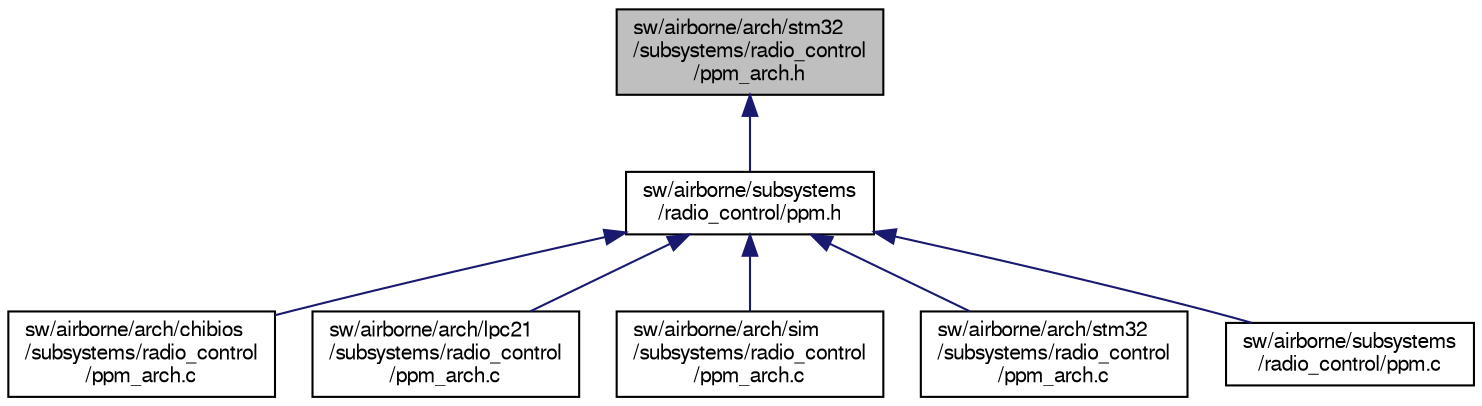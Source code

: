 digraph "sw/airborne/arch/stm32/subsystems/radio_control/ppm_arch.h"
{
  edge [fontname="FreeSans",fontsize="10",labelfontname="FreeSans",labelfontsize="10"];
  node [fontname="FreeSans",fontsize="10",shape=record];
  Node1 [label="sw/airborne/arch/stm32\l/subsystems/radio_control\l/ppm_arch.h",height=0.2,width=0.4,color="black", fillcolor="grey75", style="filled", fontcolor="black"];
  Node1 -> Node2 [dir="back",color="midnightblue",fontsize="10",style="solid",fontname="FreeSans"];
  Node2 [label="sw/airborne/subsystems\l/radio_control/ppm.h",height=0.2,width=0.4,color="black", fillcolor="white", style="filled",URL="$ppm_8h.html"];
  Node2 -> Node3 [dir="back",color="midnightblue",fontsize="10",style="solid",fontname="FreeSans"];
  Node3 [label="sw/airborne/arch/chibios\l/subsystems/radio_control\l/ppm_arch.c",height=0.2,width=0.4,color="black", fillcolor="white", style="filled",URL="$chibios_2subsystems_2radio__control_2ppm__arch_8c.html",tooltip="PPM interface between ChibiOS and Paparazzi. "];
  Node2 -> Node4 [dir="back",color="midnightblue",fontsize="10",style="solid",fontname="FreeSans"];
  Node4 [label="sw/airborne/arch/lpc21\l/subsystems/radio_control\l/ppm_arch.c",height=0.2,width=0.4,color="black", fillcolor="white", style="filled",URL="$lpc21_2subsystems_2radio__control_2ppm__arch_8c.html",tooltip="LPC21xx specific implementation for PPM radio control. "];
  Node2 -> Node5 [dir="back",color="midnightblue",fontsize="10",style="solid",fontname="FreeSans"];
  Node5 [label="sw/airborne/arch/sim\l/subsystems/radio_control\l/ppm_arch.c",height=0.2,width=0.4,color="black", fillcolor="white", style="filled",URL="$sim_2subsystems_2radio__control_2ppm__arch_8c.html",tooltip="PPM radio control, simulator specific. "];
  Node2 -> Node6 [dir="back",color="midnightblue",fontsize="10",style="solid",fontname="FreeSans"];
  Node6 [label="sw/airborne/arch/stm32\l/subsystems/radio_control\l/ppm_arch.c",height=0.2,width=0.4,color="black", fillcolor="white", style="filled",URL="$stm32_2subsystems_2radio__control_2ppm__arch_8c.html",tooltip="STM32 ppm decoder. "];
  Node2 -> Node7 [dir="back",color="midnightblue",fontsize="10",style="solid",fontname="FreeSans"];
  Node7 [label="sw/airborne/subsystems\l/radio_control/ppm.c",height=0.2,width=0.4,color="black", fillcolor="white", style="filled",URL="$ppm_8c.html",tooltip="Architecture independent functions for PPM radio control. "];
}

